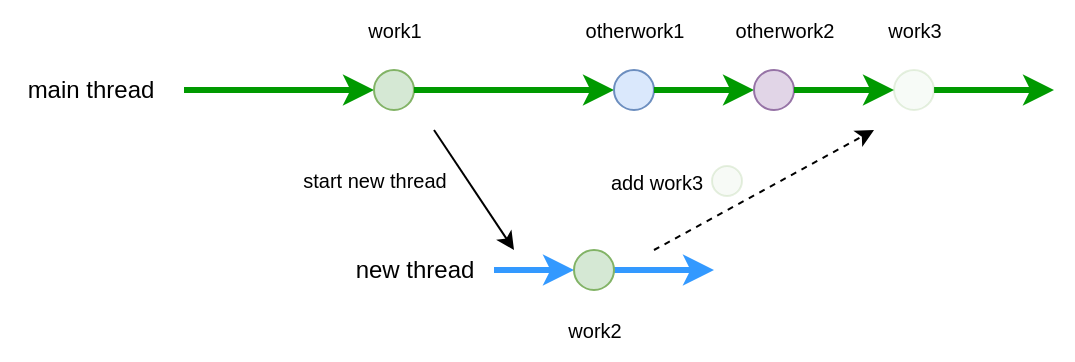 <mxfile version="22.1.2" type="device">
  <diagram name="Page-1" id="PAVfkgBMzzeHHB0DsLqo">
    <mxGraphModel dx="1026" dy="659" grid="1" gridSize="10" guides="1" tooltips="1" connect="1" arrows="1" fold="1" page="1" pageScale="1" pageWidth="850" pageHeight="1100" math="0" shadow="0">
      <root>
        <mxCell id="0" />
        <mxCell id="1" parent="0" />
        <mxCell id="8eTJ-dakigA13zWRXXki-7" value="" style="endArrow=classic;html=1;rounded=0;strokeWidth=3;strokeColor=#009900;" parent="1" source="8eTJ-dakigA13zWRXXki-9" edge="1">
          <mxGeometry width="50" height="50" relative="1" as="geometry">
            <mxPoint x="185" y="220" as="sourcePoint" />
            <mxPoint x="620" y="220" as="targetPoint" />
          </mxGeometry>
        </mxCell>
        <mxCell id="8eTJ-dakigA13zWRXXki-8" value="" style="endArrow=classic;html=1;rounded=0;strokeWidth=3;strokeColor=#3399FF;" parent="1" source="8eTJ-dakigA13zWRXXki-10" edge="1">
          <mxGeometry width="50" height="50" relative="1" as="geometry">
            <mxPoint x="340" y="310" as="sourcePoint" />
            <mxPoint x="450" y="310" as="targetPoint" />
          </mxGeometry>
        </mxCell>
        <mxCell id="8eTJ-dakigA13zWRXXki-15" value="" style="endArrow=classic;html=1;rounded=0;strokeWidth=3;strokeColor=#009900;" parent="1" target="8eTJ-dakigA13zWRXXki-11" edge="1">
          <mxGeometry width="50" height="50" relative="1" as="geometry">
            <mxPoint x="185" y="220" as="sourcePoint" />
            <mxPoint x="665" y="220" as="targetPoint" />
          </mxGeometry>
        </mxCell>
        <mxCell id="8eTJ-dakigA13zWRXXki-11" value="" style="ellipse;whiteSpace=wrap;html=1;aspect=fixed;fillColor=#d5e8d4;strokeColor=#82b366;" parent="1" vertex="1">
          <mxGeometry x="280" y="210" width="20" height="20" as="geometry" />
        </mxCell>
        <mxCell id="8eTJ-dakigA13zWRXXki-16" value="main thread" style="text;html=1;align=center;verticalAlign=middle;resizable=0;points=[];autosize=1;strokeColor=none;fillColor=none;fontSize=12;fontStyle=0" parent="1" vertex="1">
          <mxGeometry x="93" y="205" width="90" height="30" as="geometry" />
        </mxCell>
        <mxCell id="8eTJ-dakigA13zWRXXki-17" value="new thread" style="text;html=1;align=center;verticalAlign=middle;resizable=0;points=[];autosize=1;strokeColor=none;fillColor=none;fontSize=12;fontStyle=0" parent="1" vertex="1">
          <mxGeometry x="260" y="295" width="80" height="30" as="geometry" />
        </mxCell>
        <mxCell id="8eTJ-dakigA13zWRXXki-18" value="work1" style="text;html=1;align=center;verticalAlign=middle;resizable=0;points=[];autosize=1;strokeColor=none;fillColor=none;fontSize=10;" parent="1" vertex="1">
          <mxGeometry x="265" y="175" width="50" height="30" as="geometry" />
        </mxCell>
        <mxCell id="8eTJ-dakigA13zWRXXki-22" value="" style="endArrow=classic;html=1;rounded=0;" parent="1" edge="1">
          <mxGeometry width="50" height="50" relative="1" as="geometry">
            <mxPoint x="310" y="240" as="sourcePoint" />
            <mxPoint x="350" y="300" as="targetPoint" />
          </mxGeometry>
        </mxCell>
        <mxCell id="8eTJ-dakigA13zWRXXki-23" value="" style="endArrow=classic;html=1;rounded=0;strokeWidth=3;strokeColor=#3399FF;" parent="1" target="8eTJ-dakigA13zWRXXki-10" edge="1">
          <mxGeometry width="50" height="50" relative="1" as="geometry">
            <mxPoint x="340" y="310" as="sourcePoint" />
            <mxPoint x="520" y="310" as="targetPoint" />
          </mxGeometry>
        </mxCell>
        <mxCell id="8eTJ-dakigA13zWRXXki-10" value="" style="ellipse;whiteSpace=wrap;html=1;aspect=fixed;fillColor=#d5e8d4;strokeColor=#82b366;" parent="1" vertex="1">
          <mxGeometry x="380" y="300" width="20" height="20" as="geometry" />
        </mxCell>
        <mxCell id="8eTJ-dakigA13zWRXXki-24" value="start new thread" style="text;html=1;align=center;verticalAlign=middle;resizable=0;points=[];autosize=1;strokeColor=none;fillColor=none;fontSize=10;" parent="1" vertex="1">
          <mxGeometry x="230" y="250" width="100" height="30" as="geometry" />
        </mxCell>
        <mxCell id="8eTJ-dakigA13zWRXXki-25" value="work2" style="text;html=1;align=center;verticalAlign=middle;resizable=0;points=[];autosize=1;strokeColor=none;fillColor=none;fontSize=10;" parent="1" vertex="1">
          <mxGeometry x="365" y="325" width="50" height="30" as="geometry" />
        </mxCell>
        <mxCell id="8eTJ-dakigA13zWRXXki-26" value="" style="ellipse;whiteSpace=wrap;html=1;aspect=fixed;fillColor=#d5e8d4;strokeColor=#82b366;opacity=20;" parent="1" vertex="1">
          <mxGeometry x="449" y="258" width="15" height="15" as="geometry" />
        </mxCell>
        <mxCell id="8eTJ-dakigA13zWRXXki-28" value="" style="endArrow=classic;html=1;rounded=0;strokeWidth=3;strokeColor=#009900;" parent="1" source="8eTJ-dakigA13zWRXXki-11" target="8eTJ-dakigA13zWRXXki-27" edge="1">
          <mxGeometry width="50" height="50" relative="1" as="geometry">
            <mxPoint x="300" y="220" as="sourcePoint" />
            <mxPoint x="665" y="220" as="targetPoint" />
          </mxGeometry>
        </mxCell>
        <mxCell id="8eTJ-dakigA13zWRXXki-27" value="" style="ellipse;whiteSpace=wrap;html=1;aspect=fixed;fillColor=#dae8fc;strokeColor=#6c8ebf;" parent="1" vertex="1">
          <mxGeometry x="400" y="210" width="20" height="20" as="geometry" />
        </mxCell>
        <mxCell id="8eTJ-dakigA13zWRXXki-29" value="otherwork1" style="text;html=1;align=center;verticalAlign=middle;resizable=0;points=[];autosize=1;strokeColor=none;fillColor=none;fontSize=10;" parent="1" vertex="1">
          <mxGeometry x="375" y="175" width="70" height="30" as="geometry" />
        </mxCell>
        <mxCell id="8eTJ-dakigA13zWRXXki-31" value="" style="endArrow=classic;html=1;rounded=0;strokeWidth=3;strokeColor=#009900;" parent="1" source="8eTJ-dakigA13zWRXXki-27" target="8eTJ-dakigA13zWRXXki-30" edge="1">
          <mxGeometry width="50" height="50" relative="1" as="geometry">
            <mxPoint x="420" y="220" as="sourcePoint" />
            <mxPoint x="665" y="220" as="targetPoint" />
          </mxGeometry>
        </mxCell>
        <mxCell id="8eTJ-dakigA13zWRXXki-30" value="" style="ellipse;whiteSpace=wrap;html=1;aspect=fixed;fillColor=#e1d5e7;strokeColor=#9673a6;" parent="1" vertex="1">
          <mxGeometry x="470" y="210" width="20" height="20" as="geometry" />
        </mxCell>
        <mxCell id="8eTJ-dakigA13zWRXXki-32" value="otherwork2" style="text;html=1;align=center;verticalAlign=middle;resizable=0;points=[];autosize=1;strokeColor=none;fillColor=none;fontSize=10;" parent="1" vertex="1">
          <mxGeometry x="450" y="175" width="70" height="30" as="geometry" />
        </mxCell>
        <mxCell id="8eTJ-dakigA13zWRXXki-33" value="" style="endArrow=classic;html=1;rounded=0;dashed=1;" parent="1" edge="1">
          <mxGeometry width="50" height="50" relative="1" as="geometry">
            <mxPoint x="420" y="300" as="sourcePoint" />
            <mxPoint x="530" y="240" as="targetPoint" />
          </mxGeometry>
        </mxCell>
        <mxCell id="8eTJ-dakigA13zWRXXki-34" value="add work3" style="text;html=1;align=center;verticalAlign=middle;resizable=0;points=[];autosize=1;strokeColor=none;fillColor=none;fontSize=10;" parent="1" vertex="1">
          <mxGeometry x="386" y="251" width="70" height="30" as="geometry" />
        </mxCell>
        <mxCell id="8eTJ-dakigA13zWRXXki-39" value="" style="endArrow=classic;html=1;rounded=0;strokeWidth=3;strokeColor=#009900;" parent="1" source="8eTJ-dakigA13zWRXXki-30" target="8eTJ-dakigA13zWRXXki-9" edge="1">
          <mxGeometry width="50" height="50" relative="1" as="geometry">
            <mxPoint x="490" y="220" as="sourcePoint" />
            <mxPoint x="620" y="220" as="targetPoint" />
          </mxGeometry>
        </mxCell>
        <mxCell id="8eTJ-dakigA13zWRXXki-9" value="" style="ellipse;whiteSpace=wrap;html=1;aspect=fixed;fillColor=#d5e8d4;strokeColor=#82b366;opacity=20;" parent="1" vertex="1">
          <mxGeometry x="540" y="210" width="20" height="20" as="geometry" />
        </mxCell>
        <mxCell id="8eTJ-dakigA13zWRXXki-40" value="work3" style="text;html=1;align=center;verticalAlign=middle;resizable=0;points=[];autosize=1;strokeColor=none;fillColor=none;fontSize=10;" parent="1" vertex="1">
          <mxGeometry x="525" y="175" width="50" height="30" as="geometry" />
        </mxCell>
      </root>
    </mxGraphModel>
  </diagram>
</mxfile>
